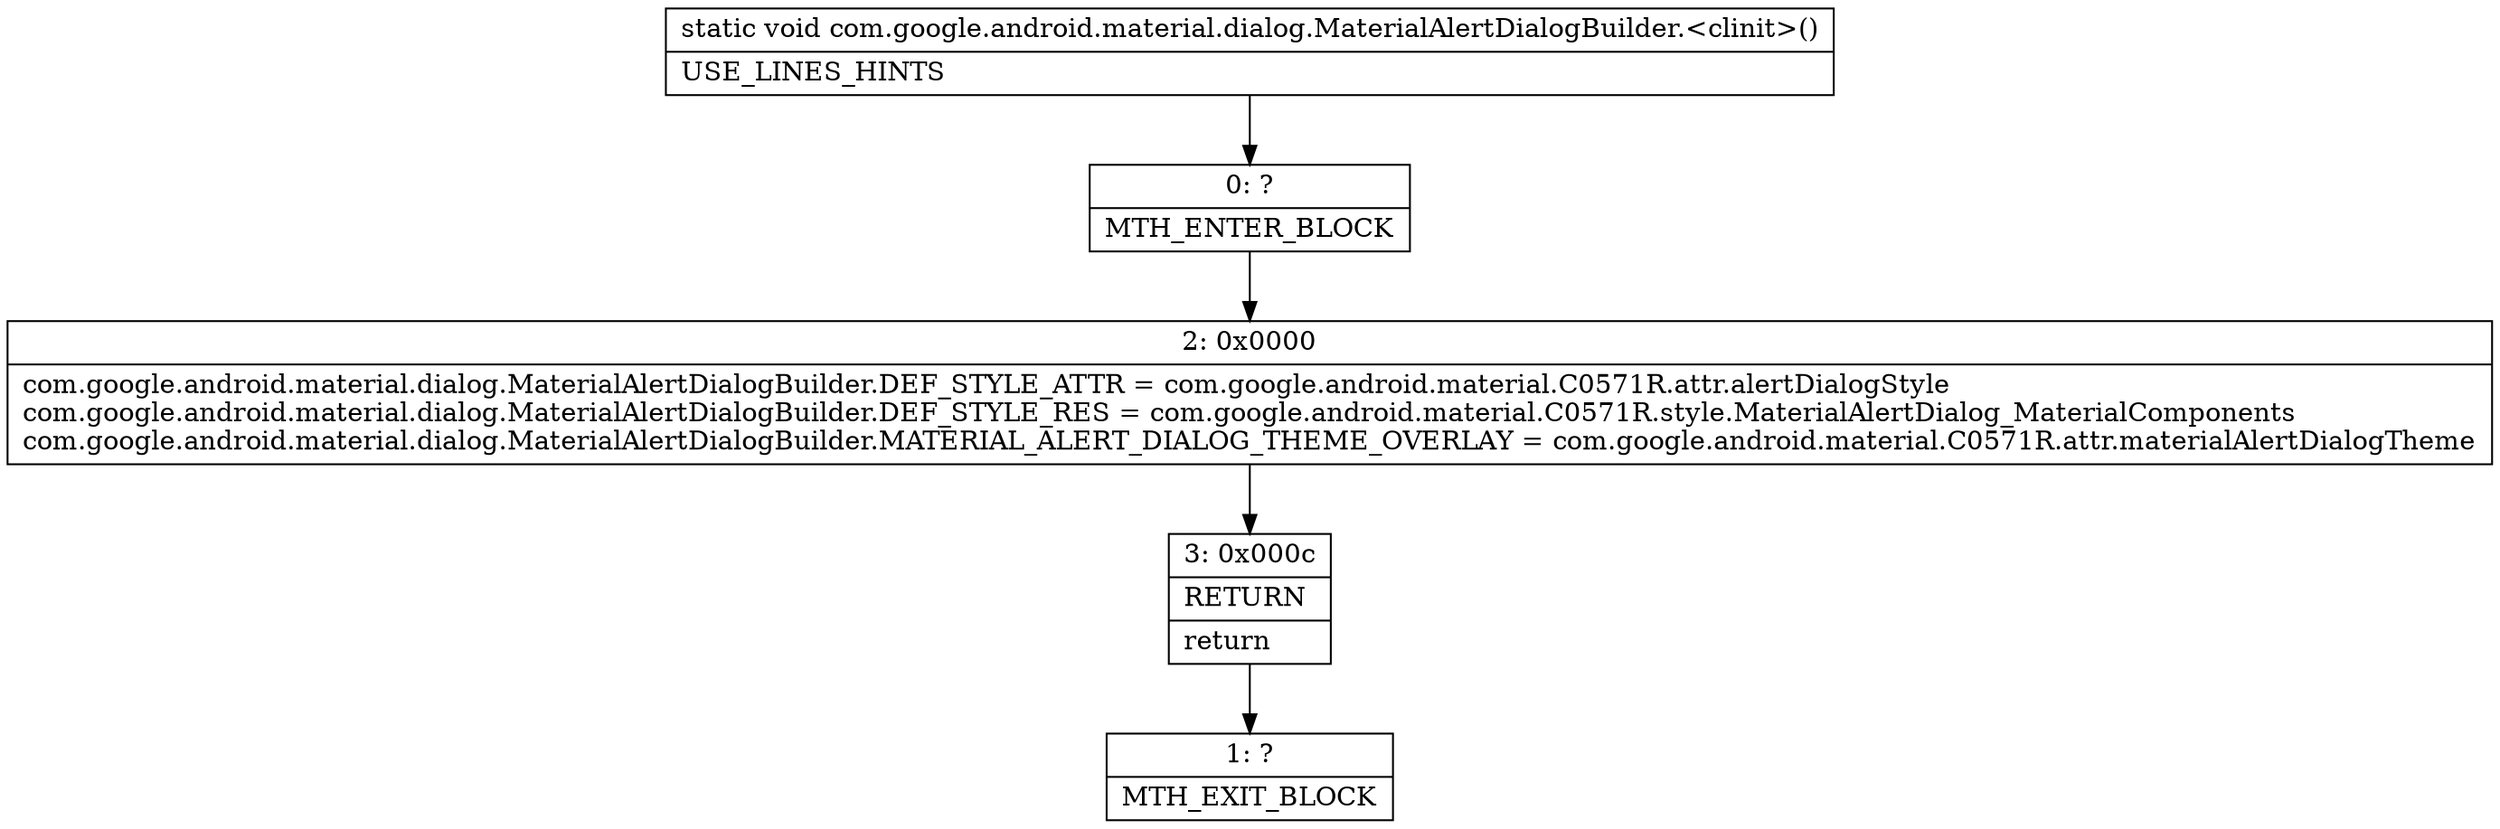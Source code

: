 digraph "CFG forcom.google.android.material.dialog.MaterialAlertDialogBuilder.\<clinit\>()V" {
Node_0 [shape=record,label="{0\:\ ?|MTH_ENTER_BLOCK\l}"];
Node_2 [shape=record,label="{2\:\ 0x0000|com.google.android.material.dialog.MaterialAlertDialogBuilder.DEF_STYLE_ATTR = com.google.android.material.C0571R.attr.alertDialogStyle\lcom.google.android.material.dialog.MaterialAlertDialogBuilder.DEF_STYLE_RES = com.google.android.material.C0571R.style.MaterialAlertDialog_MaterialComponents\lcom.google.android.material.dialog.MaterialAlertDialogBuilder.MATERIAL_ALERT_DIALOG_THEME_OVERLAY = com.google.android.material.C0571R.attr.materialAlertDialogTheme\l}"];
Node_3 [shape=record,label="{3\:\ 0x000c|RETURN\l|return\l}"];
Node_1 [shape=record,label="{1\:\ ?|MTH_EXIT_BLOCK\l}"];
MethodNode[shape=record,label="{static void com.google.android.material.dialog.MaterialAlertDialogBuilder.\<clinit\>()  | USE_LINES_HINTS\l}"];
MethodNode -> Node_0;Node_0 -> Node_2;
Node_2 -> Node_3;
Node_3 -> Node_1;
}

